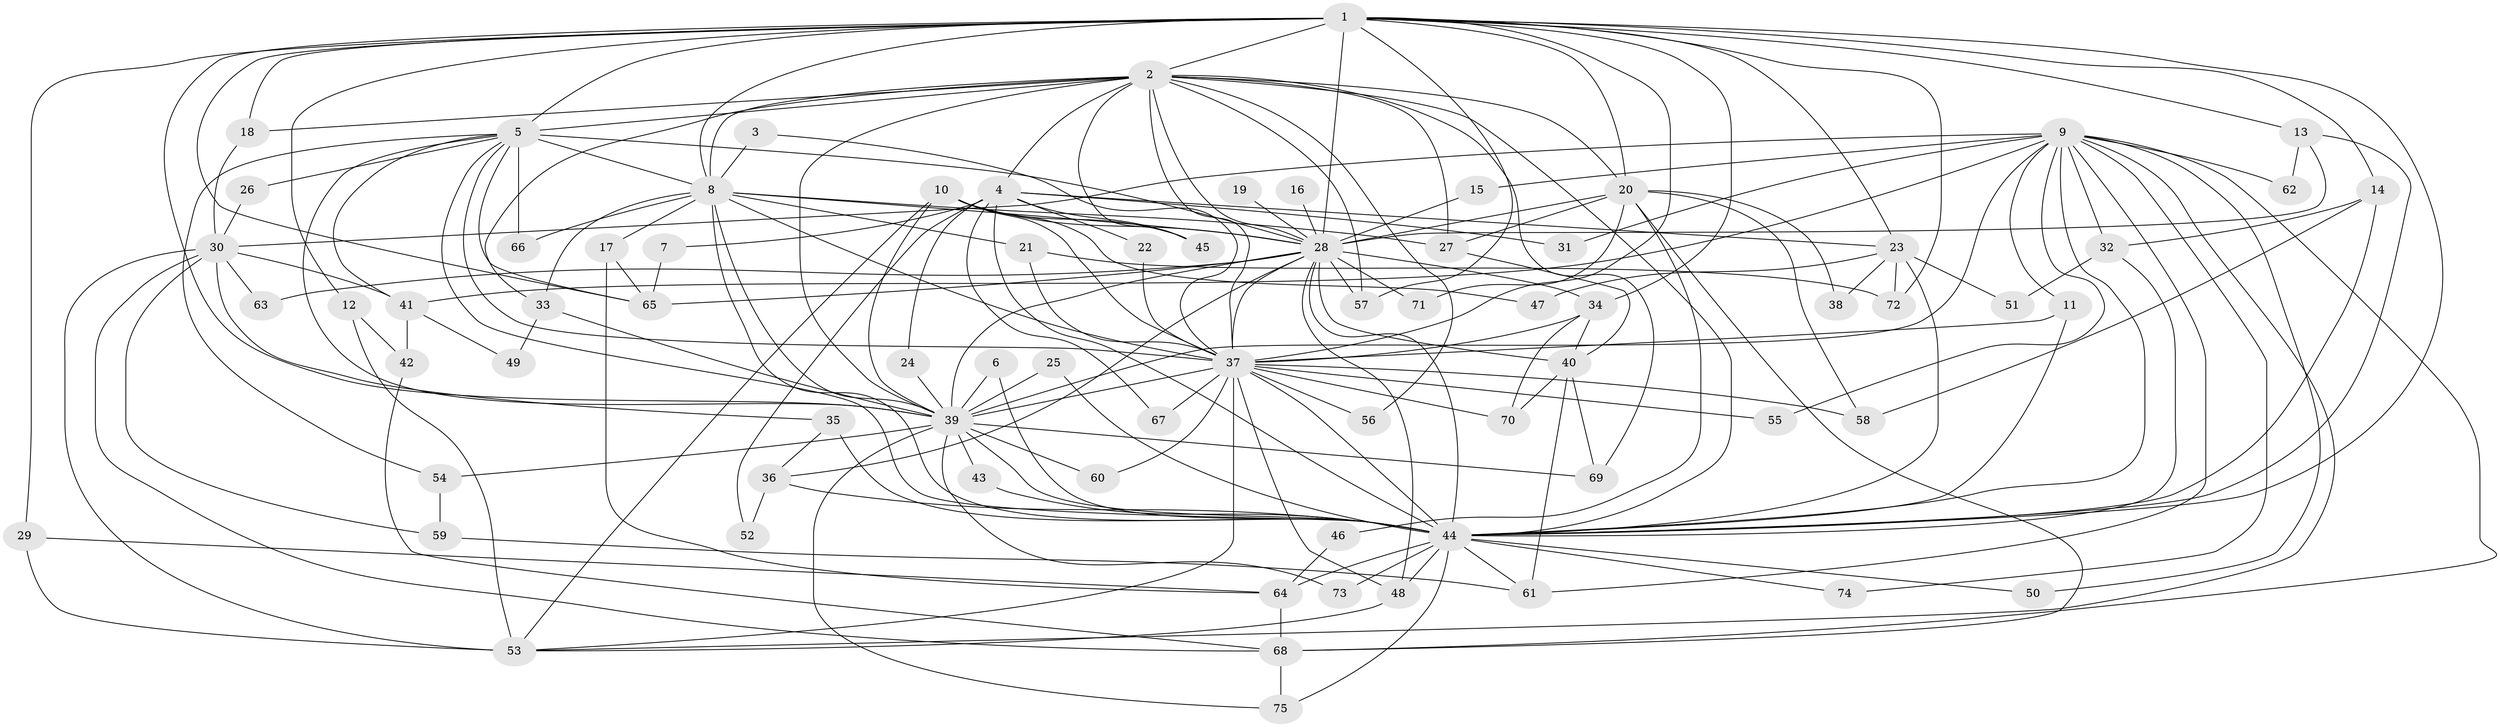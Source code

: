 // original degree distribution, {32: 0.008064516129032258, 26: 0.016129032258064516, 17: 0.008064516129032258, 24: 0.008064516129032258, 15: 0.016129032258064516, 16: 0.016129032258064516, 14: 0.008064516129032258, 18: 0.008064516129032258, 3: 0.20161290322580644, 4: 0.08064516129032258, 5: 0.04838709677419355, 10: 0.008064516129032258, 2: 0.532258064516129, 11: 0.008064516129032258, 7: 0.016129032258064516, 6: 0.008064516129032258, 9: 0.008064516129032258}
// Generated by graph-tools (version 1.1) at 2025/36/03/04/25 23:36:38]
// undirected, 75 vertices, 190 edges
graph export_dot {
  node [color=gray90,style=filled];
  1;
  2;
  3;
  4;
  5;
  6;
  7;
  8;
  9;
  10;
  11;
  12;
  13;
  14;
  15;
  16;
  17;
  18;
  19;
  20;
  21;
  22;
  23;
  24;
  25;
  26;
  27;
  28;
  29;
  30;
  31;
  32;
  33;
  34;
  35;
  36;
  37;
  38;
  39;
  40;
  41;
  42;
  43;
  44;
  45;
  46;
  47;
  48;
  49;
  50;
  51;
  52;
  53;
  54;
  55;
  56;
  57;
  58;
  59;
  60;
  61;
  62;
  63;
  64;
  65;
  66;
  67;
  68;
  69;
  70;
  71;
  72;
  73;
  74;
  75;
  1 -- 2 [weight=4.0];
  1 -- 5 [weight=3.0];
  1 -- 8 [weight=2.0];
  1 -- 12 [weight=1.0];
  1 -- 13 [weight=1.0];
  1 -- 14 [weight=2.0];
  1 -- 18 [weight=1.0];
  1 -- 20 [weight=1.0];
  1 -- 23 [weight=1.0];
  1 -- 28 [weight=2.0];
  1 -- 29 [weight=1.0];
  1 -- 34 [weight=1.0];
  1 -- 37 [weight=2.0];
  1 -- 39 [weight=2.0];
  1 -- 44 [weight=3.0];
  1 -- 57 [weight=1.0];
  1 -- 65 [weight=1.0];
  1 -- 72 [weight=1.0];
  2 -- 4 [weight=2.0];
  2 -- 5 [weight=2.0];
  2 -- 8 [weight=3.0];
  2 -- 18 [weight=1.0];
  2 -- 20 [weight=1.0];
  2 -- 27 [weight=1.0];
  2 -- 28 [weight=3.0];
  2 -- 33 [weight=1.0];
  2 -- 37 [weight=3.0];
  2 -- 39 [weight=2.0];
  2 -- 44 [weight=2.0];
  2 -- 45 [weight=1.0];
  2 -- 56 [weight=2.0];
  2 -- 57 [weight=1.0];
  2 -- 69 [weight=1.0];
  3 -- 8 [weight=1.0];
  3 -- 37 [weight=1.0];
  4 -- 7 [weight=1.0];
  4 -- 22 [weight=1.0];
  4 -- 23 [weight=1.0];
  4 -- 24 [weight=1.0];
  4 -- 31 [weight=1.0];
  4 -- 44 [weight=1.0];
  4 -- 45 [weight=1.0];
  4 -- 52 [weight=1.0];
  4 -- 67 [weight=1.0];
  5 -- 8 [weight=1.0];
  5 -- 26 [weight=1.0];
  5 -- 28 [weight=1.0];
  5 -- 37 [weight=1.0];
  5 -- 39 [weight=1.0];
  5 -- 41 [weight=1.0];
  5 -- 44 [weight=1.0];
  5 -- 54 [weight=1.0];
  5 -- 65 [weight=1.0];
  5 -- 66 [weight=1.0];
  6 -- 39 [weight=1.0];
  6 -- 44 [weight=1.0];
  7 -- 65 [weight=1.0];
  8 -- 17 [weight=1.0];
  8 -- 21 [weight=1.0];
  8 -- 27 [weight=1.0];
  8 -- 28 [weight=1.0];
  8 -- 33 [weight=1.0];
  8 -- 37 [weight=1.0];
  8 -- 39 [weight=1.0];
  8 -- 44 [weight=1.0];
  8 -- 66 [weight=1.0];
  9 -- 11 [weight=1.0];
  9 -- 15 [weight=1.0];
  9 -- 30 [weight=1.0];
  9 -- 31 [weight=1.0];
  9 -- 32 [weight=1.0];
  9 -- 39 [weight=1.0];
  9 -- 41 [weight=1.0];
  9 -- 44 [weight=1.0];
  9 -- 50 [weight=1.0];
  9 -- 53 [weight=1.0];
  9 -- 55 [weight=1.0];
  9 -- 61 [weight=1.0];
  9 -- 62 [weight=1.0];
  9 -- 68 [weight=1.0];
  9 -- 74 [weight=1.0];
  10 -- 28 [weight=1.0];
  10 -- 37 [weight=1.0];
  10 -- 39 [weight=1.0];
  10 -- 45 [weight=1.0];
  10 -- 47 [weight=2.0];
  10 -- 53 [weight=1.0];
  11 -- 37 [weight=1.0];
  11 -- 44 [weight=1.0];
  12 -- 42 [weight=1.0];
  12 -- 53 [weight=1.0];
  13 -- 28 [weight=1.0];
  13 -- 44 [weight=1.0];
  13 -- 62 [weight=1.0];
  14 -- 32 [weight=1.0];
  14 -- 44 [weight=1.0];
  14 -- 58 [weight=1.0];
  15 -- 28 [weight=1.0];
  16 -- 28 [weight=1.0];
  17 -- 64 [weight=1.0];
  17 -- 65 [weight=1.0];
  18 -- 30 [weight=1.0];
  19 -- 28 [weight=1.0];
  20 -- 27 [weight=1.0];
  20 -- 28 [weight=1.0];
  20 -- 38 [weight=1.0];
  20 -- 46 [weight=1.0];
  20 -- 58 [weight=2.0];
  20 -- 68 [weight=1.0];
  20 -- 71 [weight=1.0];
  21 -- 37 [weight=1.0];
  21 -- 72 [weight=1.0];
  22 -- 37 [weight=1.0];
  23 -- 38 [weight=1.0];
  23 -- 44 [weight=1.0];
  23 -- 47 [weight=1.0];
  23 -- 51 [weight=1.0];
  23 -- 72 [weight=1.0];
  24 -- 39 [weight=1.0];
  25 -- 39 [weight=2.0];
  25 -- 44 [weight=1.0];
  26 -- 30 [weight=1.0];
  27 -- 40 [weight=1.0];
  28 -- 34 [weight=1.0];
  28 -- 36 [weight=1.0];
  28 -- 37 [weight=1.0];
  28 -- 39 [weight=1.0];
  28 -- 40 [weight=1.0];
  28 -- 44 [weight=1.0];
  28 -- 48 [weight=1.0];
  28 -- 57 [weight=1.0];
  28 -- 63 [weight=1.0];
  28 -- 65 [weight=1.0];
  28 -- 71 [weight=1.0];
  29 -- 53 [weight=1.0];
  29 -- 64 [weight=1.0];
  30 -- 35 [weight=1.0];
  30 -- 41 [weight=1.0];
  30 -- 53 [weight=1.0];
  30 -- 59 [weight=1.0];
  30 -- 63 [weight=1.0];
  30 -- 68 [weight=1.0];
  32 -- 44 [weight=1.0];
  32 -- 51 [weight=1.0];
  33 -- 39 [weight=1.0];
  33 -- 49 [weight=1.0];
  34 -- 37 [weight=1.0];
  34 -- 40 [weight=1.0];
  34 -- 70 [weight=1.0];
  35 -- 36 [weight=1.0];
  35 -- 44 [weight=3.0];
  36 -- 44 [weight=1.0];
  36 -- 52 [weight=1.0];
  37 -- 39 [weight=3.0];
  37 -- 44 [weight=1.0];
  37 -- 48 [weight=1.0];
  37 -- 53 [weight=1.0];
  37 -- 55 [weight=1.0];
  37 -- 56 [weight=1.0];
  37 -- 58 [weight=1.0];
  37 -- 60 [weight=1.0];
  37 -- 67 [weight=1.0];
  37 -- 70 [weight=1.0];
  39 -- 43 [weight=1.0];
  39 -- 44 [weight=1.0];
  39 -- 54 [weight=1.0];
  39 -- 60 [weight=1.0];
  39 -- 69 [weight=1.0];
  39 -- 73 [weight=1.0];
  39 -- 75 [weight=1.0];
  40 -- 61 [weight=1.0];
  40 -- 69 [weight=1.0];
  40 -- 70 [weight=1.0];
  41 -- 42 [weight=1.0];
  41 -- 49 [weight=1.0];
  42 -- 68 [weight=1.0];
  43 -- 44 [weight=1.0];
  44 -- 48 [weight=1.0];
  44 -- 50 [weight=1.0];
  44 -- 61 [weight=1.0];
  44 -- 64 [weight=1.0];
  44 -- 73 [weight=1.0];
  44 -- 74 [weight=1.0];
  44 -- 75 [weight=1.0];
  46 -- 64 [weight=1.0];
  48 -- 53 [weight=1.0];
  54 -- 59 [weight=1.0];
  59 -- 61 [weight=1.0];
  64 -- 68 [weight=1.0];
  68 -- 75 [weight=1.0];
}
